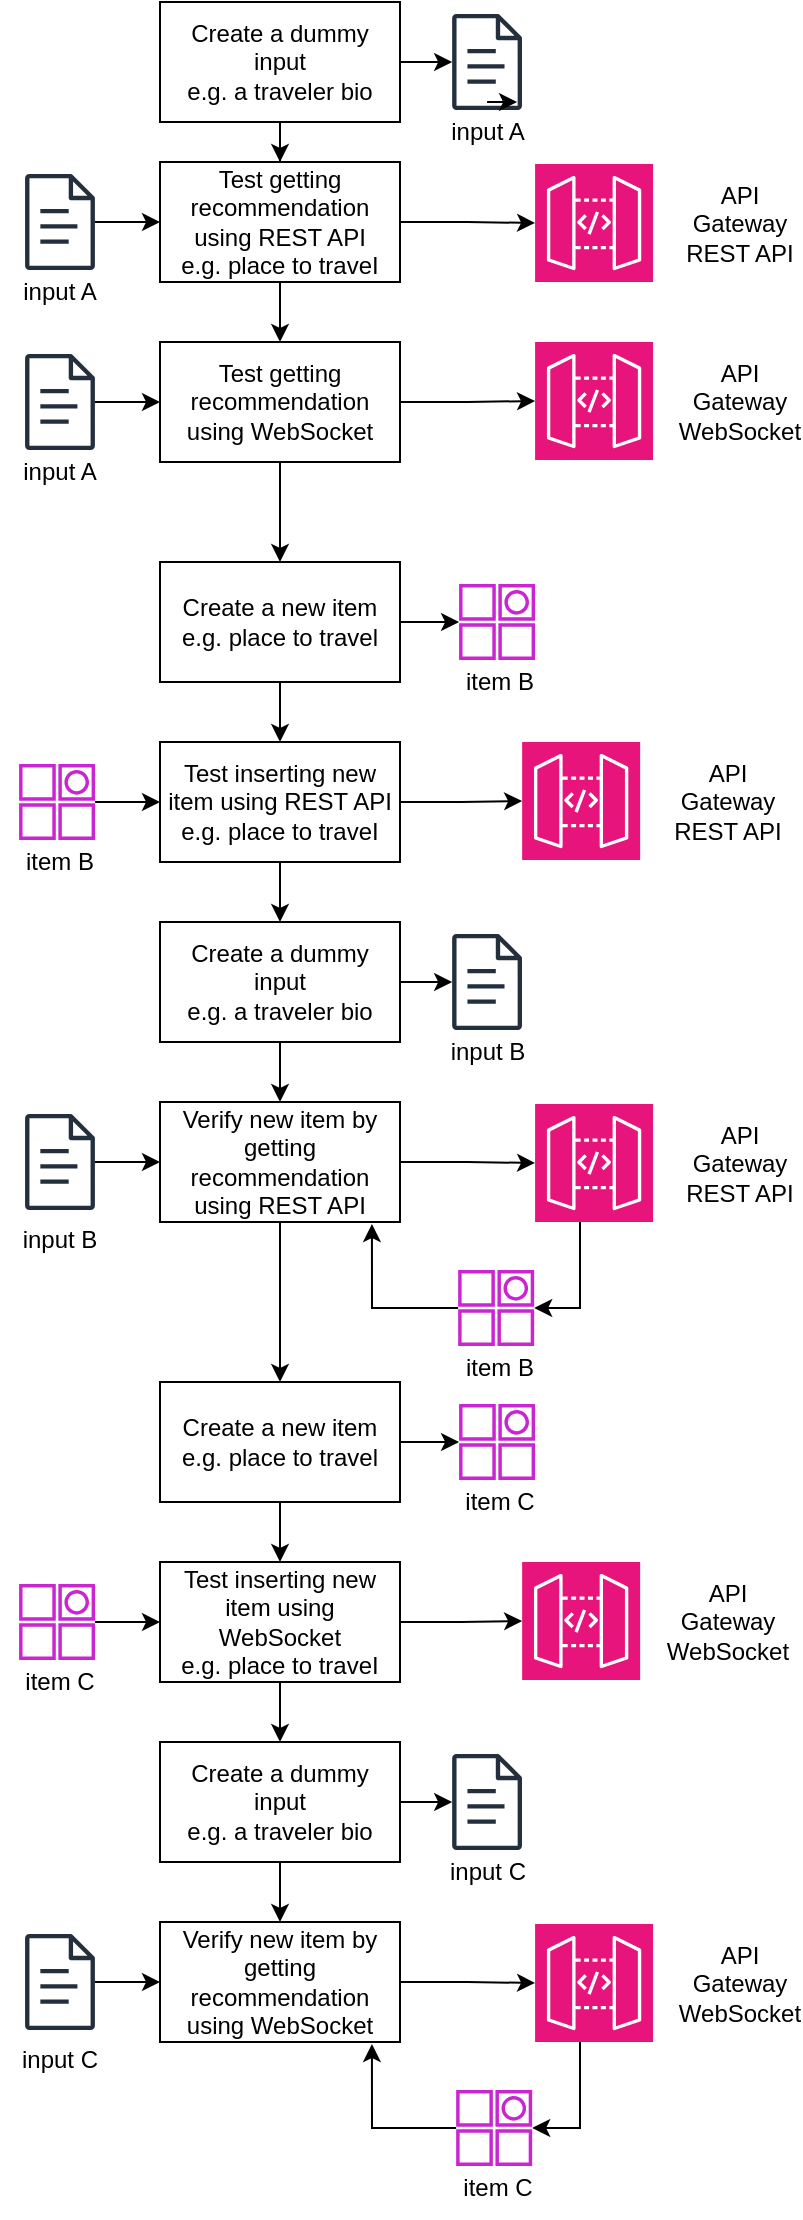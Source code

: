 <mxfile version="21.7.4" type="device">
  <diagram name="Page-1" id="6uxpqX7-4fDLyP2xB7EM">
    <mxGraphModel dx="1354" dy="563" grid="1" gridSize="10" guides="1" tooltips="1" connect="1" arrows="1" fold="1" page="1" pageScale="1" pageWidth="850" pageHeight="1100" math="0" shadow="0">
      <root>
        <mxCell id="0" />
        <mxCell id="1" parent="0" />
        <mxCell id="k-zcl6GTQCLgms_aFeC7-4" style="edgeStyle=orthogonalEdgeStyle;rounded=0;orthogonalLoop=1;jettySize=auto;html=1;entryX=0;entryY=0.5;entryDx=0;entryDy=0;entryPerimeter=0;" edge="1" parent="1" source="k-zcl6GTQCLgms_aFeC7-1" target="k-zcl6GTQCLgms_aFeC7-3">
          <mxGeometry relative="1" as="geometry" />
        </mxCell>
        <mxCell id="k-zcl6GTQCLgms_aFeC7-10" style="edgeStyle=orthogonalEdgeStyle;rounded=0;orthogonalLoop=1;jettySize=auto;html=1;entryX=0.5;entryY=0;entryDx=0;entryDy=0;" edge="1" parent="1" source="k-zcl6GTQCLgms_aFeC7-1" target="k-zcl6GTQCLgms_aFeC7-8">
          <mxGeometry relative="1" as="geometry" />
        </mxCell>
        <mxCell id="k-zcl6GTQCLgms_aFeC7-1" value="&lt;div&gt;Test getting recommendation using REST API&lt;/div&gt;&lt;div&gt;e.g. place to traveI&lt;/div&gt;" style="rounded=0;whiteSpace=wrap;html=1;" vertex="1" parent="1">
          <mxGeometry x="160" y="100" width="120" height="60" as="geometry" />
        </mxCell>
        <mxCell id="k-zcl6GTQCLgms_aFeC7-3" value="" style="sketch=0;points=[[0,0,0],[0.25,0,0],[0.5,0,0],[0.75,0,0],[1,0,0],[0,1,0],[0.25,1,0],[0.5,1,0],[0.75,1,0],[1,1,0],[0,0.25,0],[0,0.5,0],[0,0.75,0],[1,0.25,0],[1,0.5,0],[1,0.75,0]];outlineConnect=0;fontColor=#232F3E;fillColor=#E7157B;strokeColor=#ffffff;dashed=0;verticalLabelPosition=bottom;verticalAlign=top;align=center;html=1;fontSize=12;fontStyle=0;aspect=fixed;shape=mxgraph.aws4.resourceIcon;resIcon=mxgraph.aws4.api_gateway;" vertex="1" parent="1">
          <mxGeometry x="347.54" y="101" width="59" height="59" as="geometry" />
        </mxCell>
        <mxCell id="k-zcl6GTQCLgms_aFeC7-7" style="edgeStyle=orthogonalEdgeStyle;rounded=0;orthogonalLoop=1;jettySize=auto;html=1;" edge="1" parent="1" source="k-zcl6GTQCLgms_aFeC7-5" target="k-zcl6GTQCLgms_aFeC7-1">
          <mxGeometry relative="1" as="geometry" />
        </mxCell>
        <mxCell id="k-zcl6GTQCLgms_aFeC7-15" style="edgeStyle=orthogonalEdgeStyle;rounded=0;orthogonalLoop=1;jettySize=auto;html=1;" edge="1" parent="1" source="k-zcl6GTQCLgms_aFeC7-5" target="k-zcl6GTQCLgms_aFeC7-14">
          <mxGeometry relative="1" as="geometry" />
        </mxCell>
        <mxCell id="k-zcl6GTQCLgms_aFeC7-5" value="&lt;div&gt;Create a dummy input&lt;/div&gt;&lt;div&gt;e.g. a traveler bio&lt;br&gt;&lt;/div&gt;" style="rounded=0;whiteSpace=wrap;html=1;" vertex="1" parent="1">
          <mxGeometry x="160" y="20" width="120" height="60" as="geometry" />
        </mxCell>
        <mxCell id="k-zcl6GTQCLgms_aFeC7-6" value="API Gateway REST API" style="text;html=1;strokeColor=none;fillColor=none;align=center;verticalAlign=middle;whiteSpace=wrap;rounded=0;" vertex="1" parent="1">
          <mxGeometry x="420" y="115.5" width="60" height="30" as="geometry" />
        </mxCell>
        <mxCell id="k-zcl6GTQCLgms_aFeC7-25" style="edgeStyle=orthogonalEdgeStyle;rounded=0;orthogonalLoop=1;jettySize=auto;html=1;" edge="1" parent="1" source="k-zcl6GTQCLgms_aFeC7-8" target="k-zcl6GTQCLgms_aFeC7-37">
          <mxGeometry relative="1" as="geometry">
            <mxPoint x="348.54" y="221" as="targetPoint" />
          </mxGeometry>
        </mxCell>
        <mxCell id="k-zcl6GTQCLgms_aFeC7-28" style="edgeStyle=orthogonalEdgeStyle;rounded=0;orthogonalLoop=1;jettySize=auto;html=1;" edge="1" parent="1" source="k-zcl6GTQCLgms_aFeC7-8" target="k-zcl6GTQCLgms_aFeC7-27">
          <mxGeometry relative="1" as="geometry" />
        </mxCell>
        <mxCell id="k-zcl6GTQCLgms_aFeC7-8" value="&lt;div&gt;Test getting recommendation using WebSocket&lt;br&gt;&lt;/div&gt;" style="rounded=0;whiteSpace=wrap;html=1;" vertex="1" parent="1">
          <mxGeometry x="160" y="190" width="120" height="60" as="geometry" />
        </mxCell>
        <mxCell id="k-zcl6GTQCLgms_aFeC7-14" value="" style="sketch=0;outlineConnect=0;fontColor=#232F3E;gradientColor=none;fillColor=#232F3D;strokeColor=none;dashed=0;verticalLabelPosition=bottom;verticalAlign=top;align=center;html=1;fontSize=12;fontStyle=0;aspect=fixed;pointerEvents=1;shape=mxgraph.aws4.document;" vertex="1" parent="1">
          <mxGeometry x="306" y="26" width="35.07" height="48" as="geometry" />
        </mxCell>
        <mxCell id="k-zcl6GTQCLgms_aFeC7-17" value="input A" style="text;html=1;strokeColor=none;fillColor=none;align=center;verticalAlign=middle;whiteSpace=wrap;rounded=0;" vertex="1" parent="1">
          <mxGeometry x="293.54" y="70" width="60" height="30" as="geometry" />
        </mxCell>
        <mxCell id="k-zcl6GTQCLgms_aFeC7-18" style="edgeStyle=orthogonalEdgeStyle;rounded=0;orthogonalLoop=1;jettySize=auto;html=1;exitX=0.5;exitY=0;exitDx=0;exitDy=0;entryX=0.75;entryY=0;entryDx=0;entryDy=0;" edge="1" parent="1" source="k-zcl6GTQCLgms_aFeC7-17" target="k-zcl6GTQCLgms_aFeC7-17">
          <mxGeometry relative="1" as="geometry" />
        </mxCell>
        <mxCell id="k-zcl6GTQCLgms_aFeC7-23" style="edgeStyle=orthogonalEdgeStyle;rounded=0;orthogonalLoop=1;jettySize=auto;html=1;" edge="1" parent="1" source="k-zcl6GTQCLgms_aFeC7-19" target="k-zcl6GTQCLgms_aFeC7-1">
          <mxGeometry relative="1" as="geometry" />
        </mxCell>
        <mxCell id="k-zcl6GTQCLgms_aFeC7-19" value="" style="sketch=0;outlineConnect=0;fontColor=#232F3E;gradientColor=none;fillColor=#232F3D;strokeColor=none;dashed=0;verticalLabelPosition=bottom;verticalAlign=top;align=center;html=1;fontSize=12;fontStyle=0;aspect=fixed;pointerEvents=1;shape=mxgraph.aws4.document;" vertex="1" parent="1">
          <mxGeometry x="92.46" y="106" width="35.07" height="48" as="geometry" />
        </mxCell>
        <mxCell id="k-zcl6GTQCLgms_aFeC7-20" value="input A" style="text;html=1;strokeColor=none;fillColor=none;align=center;verticalAlign=middle;whiteSpace=wrap;rounded=0;" vertex="1" parent="1">
          <mxGeometry x="80" y="150" width="60" height="30" as="geometry" />
        </mxCell>
        <mxCell id="k-zcl6GTQCLgms_aFeC7-24" value="" style="edgeStyle=orthogonalEdgeStyle;rounded=0;orthogonalLoop=1;jettySize=auto;html=1;" edge="1" parent="1" source="k-zcl6GTQCLgms_aFeC7-21" target="k-zcl6GTQCLgms_aFeC7-8">
          <mxGeometry relative="1" as="geometry" />
        </mxCell>
        <mxCell id="k-zcl6GTQCLgms_aFeC7-21" value="" style="sketch=0;outlineConnect=0;fontColor=#232F3E;gradientColor=none;fillColor=#232F3D;strokeColor=none;dashed=0;verticalLabelPosition=bottom;verticalAlign=top;align=center;html=1;fontSize=12;fontStyle=0;aspect=fixed;pointerEvents=1;shape=mxgraph.aws4.document;" vertex="1" parent="1">
          <mxGeometry x="92.46" y="196" width="35.07" height="48" as="geometry" />
        </mxCell>
        <mxCell id="k-zcl6GTQCLgms_aFeC7-22" value="input A" style="text;html=1;strokeColor=none;fillColor=none;align=center;verticalAlign=middle;whiteSpace=wrap;rounded=0;" vertex="1" parent="1">
          <mxGeometry x="80" y="244" width="60" height="22" as="geometry" />
        </mxCell>
        <mxCell id="k-zcl6GTQCLgms_aFeC7-26" value="&lt;div&gt;API Gateway WebSocket &lt;br&gt;&lt;/div&gt;" style="text;html=1;strokeColor=none;fillColor=none;align=center;verticalAlign=middle;whiteSpace=wrap;rounded=0;" vertex="1" parent="1">
          <mxGeometry x="420" y="204.5" width="60" height="30" as="geometry" />
        </mxCell>
        <mxCell id="k-zcl6GTQCLgms_aFeC7-30" style="edgeStyle=orthogonalEdgeStyle;rounded=0;orthogonalLoop=1;jettySize=auto;html=1;" edge="1" parent="1" source="k-zcl6GTQCLgms_aFeC7-27" target="k-zcl6GTQCLgms_aFeC7-29">
          <mxGeometry relative="1" as="geometry" />
        </mxCell>
        <mxCell id="k-zcl6GTQCLgms_aFeC7-33" style="edgeStyle=orthogonalEdgeStyle;rounded=0;orthogonalLoop=1;jettySize=auto;html=1;entryX=0.5;entryY=0;entryDx=0;entryDy=0;" edge="1" parent="1" source="k-zcl6GTQCLgms_aFeC7-27" target="k-zcl6GTQCLgms_aFeC7-32">
          <mxGeometry relative="1" as="geometry" />
        </mxCell>
        <mxCell id="k-zcl6GTQCLgms_aFeC7-27" value="&lt;div&gt;Create a new item&lt;br&gt;&lt;/div&gt;&lt;div&gt;e.g. place to travel&lt;br&gt;&lt;/div&gt;" style="rounded=0;whiteSpace=wrap;html=1;" vertex="1" parent="1">
          <mxGeometry x="160" y="300" width="120" height="60" as="geometry" />
        </mxCell>
        <mxCell id="k-zcl6GTQCLgms_aFeC7-29" value="" style="sketch=0;outlineConnect=0;fontColor=#232F3E;gradientColor=none;fillColor=#C925D1;strokeColor=none;dashed=0;verticalLabelPosition=bottom;verticalAlign=top;align=center;html=1;fontSize=12;fontStyle=0;aspect=fixed;pointerEvents=1;shape=mxgraph.aws4.item;" vertex="1" parent="1">
          <mxGeometry x="309.54" y="311" width="38" height="38" as="geometry" />
        </mxCell>
        <mxCell id="k-zcl6GTQCLgms_aFeC7-31" value="item B" style="text;html=1;strokeColor=none;fillColor=none;align=center;verticalAlign=middle;whiteSpace=wrap;rounded=0;" vertex="1" parent="1">
          <mxGeometry x="300" y="345" width="60" height="30" as="geometry" />
        </mxCell>
        <mxCell id="k-zcl6GTQCLgms_aFeC7-40" style="edgeStyle=orthogonalEdgeStyle;rounded=0;orthogonalLoop=1;jettySize=auto;html=1;entryX=0;entryY=0.5;entryDx=0;entryDy=0;entryPerimeter=0;" edge="1" parent="1" source="k-zcl6GTQCLgms_aFeC7-32" target="k-zcl6GTQCLgms_aFeC7-38">
          <mxGeometry relative="1" as="geometry" />
        </mxCell>
        <mxCell id="k-zcl6GTQCLgms_aFeC7-43" style="edgeStyle=orthogonalEdgeStyle;rounded=0;orthogonalLoop=1;jettySize=auto;html=1;entryX=0.5;entryY=0;entryDx=0;entryDy=0;" edge="1" parent="1" source="k-zcl6GTQCLgms_aFeC7-32" target="k-zcl6GTQCLgms_aFeC7-41">
          <mxGeometry relative="1" as="geometry" />
        </mxCell>
        <mxCell id="k-zcl6GTQCLgms_aFeC7-32" value="&lt;div&gt;Test inserting new item using REST API&lt;/div&gt;&lt;div&gt;e.g. place to traveI&lt;/div&gt;" style="rounded=0;whiteSpace=wrap;html=1;" vertex="1" parent="1">
          <mxGeometry x="160" y="390" width="120" height="60" as="geometry" />
        </mxCell>
        <mxCell id="k-zcl6GTQCLgms_aFeC7-36" style="edgeStyle=orthogonalEdgeStyle;rounded=0;orthogonalLoop=1;jettySize=auto;html=1;" edge="1" parent="1" source="k-zcl6GTQCLgms_aFeC7-34" target="k-zcl6GTQCLgms_aFeC7-32">
          <mxGeometry relative="1" as="geometry" />
        </mxCell>
        <mxCell id="k-zcl6GTQCLgms_aFeC7-34" value="" style="sketch=0;outlineConnect=0;fontColor=#232F3E;gradientColor=none;fillColor=#C925D1;strokeColor=none;dashed=0;verticalLabelPosition=bottom;verticalAlign=top;align=center;html=1;fontSize=12;fontStyle=0;aspect=fixed;pointerEvents=1;shape=mxgraph.aws4.item;" vertex="1" parent="1">
          <mxGeometry x="89.54" y="401" width="38" height="38" as="geometry" />
        </mxCell>
        <mxCell id="k-zcl6GTQCLgms_aFeC7-35" value="item B" style="text;html=1;strokeColor=none;fillColor=none;align=center;verticalAlign=middle;whiteSpace=wrap;rounded=0;" vertex="1" parent="1">
          <mxGeometry x="80" y="435" width="60" height="30" as="geometry" />
        </mxCell>
        <mxCell id="k-zcl6GTQCLgms_aFeC7-37" value="" style="sketch=0;points=[[0,0,0],[0.25,0,0],[0.5,0,0],[0.75,0,0],[1,0,0],[0,1,0],[0.25,1,0],[0.5,1,0],[0.75,1,0],[1,1,0],[0,0.25,0],[0,0.5,0],[0,0.75,0],[1,0.25,0],[1,0.5,0],[1,0.75,0]];outlineConnect=0;fontColor=#232F3E;fillColor=#E7157B;strokeColor=#ffffff;dashed=0;verticalLabelPosition=bottom;verticalAlign=top;align=center;html=1;fontSize=12;fontStyle=0;aspect=fixed;shape=mxgraph.aws4.resourceIcon;resIcon=mxgraph.aws4.api_gateway;" vertex="1" parent="1">
          <mxGeometry x="347.54" y="190" width="59" height="59" as="geometry" />
        </mxCell>
        <mxCell id="k-zcl6GTQCLgms_aFeC7-38" value="" style="sketch=0;points=[[0,0,0],[0.25,0,0],[0.5,0,0],[0.75,0,0],[1,0,0],[0,1,0],[0.25,1,0],[0.5,1,0],[0.75,1,0],[1,1,0],[0,0.25,0],[0,0.5,0],[0,0.75,0],[1,0.25,0],[1,0.5,0],[1,0.75,0]];outlineConnect=0;fontColor=#232F3E;fillColor=#E7157B;strokeColor=#ffffff;dashed=0;verticalLabelPosition=bottom;verticalAlign=top;align=center;html=1;fontSize=12;fontStyle=0;aspect=fixed;shape=mxgraph.aws4.resourceIcon;resIcon=mxgraph.aws4.api_gateway;" vertex="1" parent="1">
          <mxGeometry x="341.07" y="390" width="59" height="59" as="geometry" />
        </mxCell>
        <mxCell id="k-zcl6GTQCLgms_aFeC7-39" value="API Gateway REST API" style="text;html=1;strokeColor=none;fillColor=none;align=center;verticalAlign=middle;whiteSpace=wrap;rounded=0;" vertex="1" parent="1">
          <mxGeometry x="413.53" y="404.5" width="60" height="30" as="geometry" />
        </mxCell>
        <mxCell id="k-zcl6GTQCLgms_aFeC7-45" style="edgeStyle=orthogonalEdgeStyle;rounded=0;orthogonalLoop=1;jettySize=auto;html=1;" edge="1" parent="1" source="k-zcl6GTQCLgms_aFeC7-41" target="k-zcl6GTQCLgms_aFeC7-42">
          <mxGeometry relative="1" as="geometry" />
        </mxCell>
        <mxCell id="k-zcl6GTQCLgms_aFeC7-52" style="edgeStyle=orthogonalEdgeStyle;rounded=0;orthogonalLoop=1;jettySize=auto;html=1;" edge="1" parent="1" source="k-zcl6GTQCLgms_aFeC7-41" target="k-zcl6GTQCLgms_aFeC7-47">
          <mxGeometry relative="1" as="geometry" />
        </mxCell>
        <mxCell id="k-zcl6GTQCLgms_aFeC7-41" value="&lt;div&gt;Create a dummy input&lt;/div&gt;&lt;div&gt;e.g. a traveler bio&lt;br&gt;&lt;/div&gt;" style="rounded=0;whiteSpace=wrap;html=1;" vertex="1" parent="1">
          <mxGeometry x="160" y="480" width="120" height="60" as="geometry" />
        </mxCell>
        <mxCell id="k-zcl6GTQCLgms_aFeC7-42" value="" style="sketch=0;outlineConnect=0;fontColor=#232F3E;gradientColor=none;fillColor=#232F3D;strokeColor=none;dashed=0;verticalLabelPosition=bottom;verticalAlign=top;align=center;html=1;fontSize=12;fontStyle=0;aspect=fixed;pointerEvents=1;shape=mxgraph.aws4.document;" vertex="1" parent="1">
          <mxGeometry x="306" y="486" width="35.07" height="48" as="geometry" />
        </mxCell>
        <mxCell id="k-zcl6GTQCLgms_aFeC7-44" value="input B" style="text;html=1;strokeColor=none;fillColor=none;align=center;verticalAlign=middle;whiteSpace=wrap;rounded=0;" vertex="1" parent="1">
          <mxGeometry x="293.54" y="530" width="60" height="30" as="geometry" />
        </mxCell>
        <mxCell id="k-zcl6GTQCLgms_aFeC7-46" style="edgeStyle=orthogonalEdgeStyle;rounded=0;orthogonalLoop=1;jettySize=auto;html=1;entryX=0;entryY=0.5;entryDx=0;entryDy=0;entryPerimeter=0;" edge="1" parent="1" source="k-zcl6GTQCLgms_aFeC7-47" target="k-zcl6GTQCLgms_aFeC7-48">
          <mxGeometry relative="1" as="geometry" />
        </mxCell>
        <mxCell id="k-zcl6GTQCLgms_aFeC7-89" style="edgeStyle=orthogonalEdgeStyle;rounded=0;orthogonalLoop=1;jettySize=auto;html=1;" edge="1" parent="1" source="k-zcl6GTQCLgms_aFeC7-47" target="k-zcl6GTQCLgms_aFeC7-62">
          <mxGeometry relative="1" as="geometry" />
        </mxCell>
        <mxCell id="k-zcl6GTQCLgms_aFeC7-47" value="&lt;div&gt;Verify new item by getting recommendation using REST API&lt;/div&gt;" style="rounded=0;whiteSpace=wrap;html=1;" vertex="1" parent="1">
          <mxGeometry x="160" y="570" width="120" height="60" as="geometry" />
        </mxCell>
        <mxCell id="k-zcl6GTQCLgms_aFeC7-56" style="edgeStyle=orthogonalEdgeStyle;rounded=0;orthogonalLoop=1;jettySize=auto;html=1;" edge="1" parent="1" source="k-zcl6GTQCLgms_aFeC7-48" target="k-zcl6GTQCLgms_aFeC7-54">
          <mxGeometry relative="1" as="geometry">
            <Array as="points">
              <mxPoint x="370" y="673" />
            </Array>
          </mxGeometry>
        </mxCell>
        <mxCell id="k-zcl6GTQCLgms_aFeC7-48" value="" style="sketch=0;points=[[0,0,0],[0.25,0,0],[0.5,0,0],[0.75,0,0],[1,0,0],[0,1,0],[0.25,1,0],[0.5,1,0],[0.75,1,0],[1,1,0],[0,0.25,0],[0,0.5,0],[0,0.75,0],[1,0.25,0],[1,0.5,0],[1,0.75,0]];outlineConnect=0;fontColor=#232F3E;fillColor=#E7157B;strokeColor=#ffffff;dashed=0;verticalLabelPosition=bottom;verticalAlign=top;align=center;html=1;fontSize=12;fontStyle=0;aspect=fixed;shape=mxgraph.aws4.resourceIcon;resIcon=mxgraph.aws4.api_gateway;" vertex="1" parent="1">
          <mxGeometry x="347.54" y="571" width="59" height="59" as="geometry" />
        </mxCell>
        <mxCell id="k-zcl6GTQCLgms_aFeC7-49" value="API Gateway REST API" style="text;html=1;strokeColor=none;fillColor=none;align=center;verticalAlign=middle;whiteSpace=wrap;rounded=0;" vertex="1" parent="1">
          <mxGeometry x="420" y="585.5" width="60" height="30" as="geometry" />
        </mxCell>
        <mxCell id="k-zcl6GTQCLgms_aFeC7-50" style="edgeStyle=orthogonalEdgeStyle;rounded=0;orthogonalLoop=1;jettySize=auto;html=1;" edge="1" parent="1" source="k-zcl6GTQCLgms_aFeC7-51" target="k-zcl6GTQCLgms_aFeC7-47">
          <mxGeometry relative="1" as="geometry" />
        </mxCell>
        <mxCell id="k-zcl6GTQCLgms_aFeC7-51" value="" style="sketch=0;outlineConnect=0;fontColor=#232F3E;gradientColor=none;fillColor=#232F3D;strokeColor=none;dashed=0;verticalLabelPosition=bottom;verticalAlign=top;align=center;html=1;fontSize=12;fontStyle=0;aspect=fixed;pointerEvents=1;shape=mxgraph.aws4.document;" vertex="1" parent="1">
          <mxGeometry x="92.46" y="576" width="35.07" height="48" as="geometry" />
        </mxCell>
        <mxCell id="k-zcl6GTQCLgms_aFeC7-53" value="input B" style="text;html=1;strokeColor=none;fillColor=none;align=center;verticalAlign=middle;whiteSpace=wrap;rounded=0;" vertex="1" parent="1">
          <mxGeometry x="80.0" y="624" width="60" height="30" as="geometry" />
        </mxCell>
        <mxCell id="k-zcl6GTQCLgms_aFeC7-57" style="edgeStyle=orthogonalEdgeStyle;rounded=0;orthogonalLoop=1;jettySize=auto;html=1;entryX=0.883;entryY=1.017;entryDx=0;entryDy=0;entryPerimeter=0;" edge="1" parent="1" source="k-zcl6GTQCLgms_aFeC7-54" target="k-zcl6GTQCLgms_aFeC7-47">
          <mxGeometry relative="1" as="geometry" />
        </mxCell>
        <mxCell id="k-zcl6GTQCLgms_aFeC7-54" value="" style="sketch=0;outlineConnect=0;fontColor=#232F3E;gradientColor=none;fillColor=#C925D1;strokeColor=none;dashed=0;verticalLabelPosition=bottom;verticalAlign=top;align=center;html=1;fontSize=12;fontStyle=0;aspect=fixed;pointerEvents=1;shape=mxgraph.aws4.item;" vertex="1" parent="1">
          <mxGeometry x="309.08" y="654" width="38" height="38" as="geometry" />
        </mxCell>
        <mxCell id="k-zcl6GTQCLgms_aFeC7-55" value="item B" style="text;html=1;strokeColor=none;fillColor=none;align=center;verticalAlign=middle;whiteSpace=wrap;rounded=0;" vertex="1" parent="1">
          <mxGeometry x="299.54" y="688" width="60" height="30" as="geometry" />
        </mxCell>
        <mxCell id="k-zcl6GTQCLgms_aFeC7-60" style="edgeStyle=orthogonalEdgeStyle;rounded=0;orthogonalLoop=1;jettySize=auto;html=1;" edge="1" source="k-zcl6GTQCLgms_aFeC7-62" target="k-zcl6GTQCLgms_aFeC7-63" parent="1">
          <mxGeometry relative="1" as="geometry" />
        </mxCell>
        <mxCell id="k-zcl6GTQCLgms_aFeC7-61" style="edgeStyle=orthogonalEdgeStyle;rounded=0;orthogonalLoop=1;jettySize=auto;html=1;entryX=0.5;entryY=0;entryDx=0;entryDy=0;" edge="1" source="k-zcl6GTQCLgms_aFeC7-62" target="k-zcl6GTQCLgms_aFeC7-67" parent="1">
          <mxGeometry relative="1" as="geometry" />
        </mxCell>
        <mxCell id="k-zcl6GTQCLgms_aFeC7-62" value="&lt;div&gt;Create a new item&lt;br&gt;&lt;/div&gt;&lt;div&gt;e.g. place to travel&lt;br&gt;&lt;/div&gt;" style="rounded=0;whiteSpace=wrap;html=1;" vertex="1" parent="1">
          <mxGeometry x="160" y="710" width="120" height="60" as="geometry" />
        </mxCell>
        <mxCell id="k-zcl6GTQCLgms_aFeC7-63" value="" style="sketch=0;outlineConnect=0;fontColor=#232F3E;gradientColor=none;fillColor=#C925D1;strokeColor=none;dashed=0;verticalLabelPosition=bottom;verticalAlign=top;align=center;html=1;fontSize=12;fontStyle=0;aspect=fixed;pointerEvents=1;shape=mxgraph.aws4.item;" vertex="1" parent="1">
          <mxGeometry x="309.54" y="721" width="38" height="38" as="geometry" />
        </mxCell>
        <mxCell id="k-zcl6GTQCLgms_aFeC7-64" value="item C" style="text;html=1;strokeColor=none;fillColor=none;align=center;verticalAlign=middle;whiteSpace=wrap;rounded=0;" vertex="1" parent="1">
          <mxGeometry x="300" y="755" width="60" height="30" as="geometry" />
        </mxCell>
        <mxCell id="k-zcl6GTQCLgms_aFeC7-65" style="edgeStyle=orthogonalEdgeStyle;rounded=0;orthogonalLoop=1;jettySize=auto;html=1;entryX=0;entryY=0.5;entryDx=0;entryDy=0;entryPerimeter=0;" edge="1" source="k-zcl6GTQCLgms_aFeC7-67" target="k-zcl6GTQCLgms_aFeC7-71" parent="1">
          <mxGeometry relative="1" as="geometry" />
        </mxCell>
        <mxCell id="k-zcl6GTQCLgms_aFeC7-66" style="edgeStyle=orthogonalEdgeStyle;rounded=0;orthogonalLoop=1;jettySize=auto;html=1;entryX=0.5;entryY=0;entryDx=0;entryDy=0;" edge="1" source="k-zcl6GTQCLgms_aFeC7-67" target="k-zcl6GTQCLgms_aFeC7-75" parent="1">
          <mxGeometry relative="1" as="geometry" />
        </mxCell>
        <mxCell id="k-zcl6GTQCLgms_aFeC7-67" value="&lt;div&gt;Test inserting new item using WebSocket&lt;/div&gt;&lt;div&gt;e.g. place to traveI&lt;/div&gt;" style="rounded=0;whiteSpace=wrap;html=1;" vertex="1" parent="1">
          <mxGeometry x="160" y="800" width="120" height="60" as="geometry" />
        </mxCell>
        <mxCell id="k-zcl6GTQCLgms_aFeC7-68" style="edgeStyle=orthogonalEdgeStyle;rounded=0;orthogonalLoop=1;jettySize=auto;html=1;" edge="1" source="k-zcl6GTQCLgms_aFeC7-69" target="k-zcl6GTQCLgms_aFeC7-67" parent="1">
          <mxGeometry relative="1" as="geometry" />
        </mxCell>
        <mxCell id="k-zcl6GTQCLgms_aFeC7-69" value="" style="sketch=0;outlineConnect=0;fontColor=#232F3E;gradientColor=none;fillColor=#C925D1;strokeColor=none;dashed=0;verticalLabelPosition=bottom;verticalAlign=top;align=center;html=1;fontSize=12;fontStyle=0;aspect=fixed;pointerEvents=1;shape=mxgraph.aws4.item;" vertex="1" parent="1">
          <mxGeometry x="89.54" y="811" width="38" height="38" as="geometry" />
        </mxCell>
        <mxCell id="k-zcl6GTQCLgms_aFeC7-70" value="item C" style="text;html=1;strokeColor=none;fillColor=none;align=center;verticalAlign=middle;whiteSpace=wrap;rounded=0;" vertex="1" parent="1">
          <mxGeometry x="80" y="845" width="60" height="30" as="geometry" />
        </mxCell>
        <mxCell id="k-zcl6GTQCLgms_aFeC7-71" value="" style="sketch=0;points=[[0,0,0],[0.25,0,0],[0.5,0,0],[0.75,0,0],[1,0,0],[0,1,0],[0.25,1,0],[0.5,1,0],[0.75,1,0],[1,1,0],[0,0.25,0],[0,0.5,0],[0,0.75,0],[1,0.25,0],[1,0.5,0],[1,0.75,0]];outlineConnect=0;fontColor=#232F3E;fillColor=#E7157B;strokeColor=#ffffff;dashed=0;verticalLabelPosition=bottom;verticalAlign=top;align=center;html=1;fontSize=12;fontStyle=0;aspect=fixed;shape=mxgraph.aws4.resourceIcon;resIcon=mxgraph.aws4.api_gateway;" vertex="1" parent="1">
          <mxGeometry x="341.07" y="800" width="59" height="59" as="geometry" />
        </mxCell>
        <mxCell id="k-zcl6GTQCLgms_aFeC7-72" value="API Gateway WebSocket" style="text;html=1;strokeColor=none;fillColor=none;align=center;verticalAlign=middle;whiteSpace=wrap;rounded=0;" vertex="1" parent="1">
          <mxGeometry x="413.53" y="814.5" width="60" height="30" as="geometry" />
        </mxCell>
        <mxCell id="k-zcl6GTQCLgms_aFeC7-73" style="edgeStyle=orthogonalEdgeStyle;rounded=0;orthogonalLoop=1;jettySize=auto;html=1;" edge="1" source="k-zcl6GTQCLgms_aFeC7-75" target="k-zcl6GTQCLgms_aFeC7-76" parent="1">
          <mxGeometry relative="1" as="geometry" />
        </mxCell>
        <mxCell id="k-zcl6GTQCLgms_aFeC7-74" style="edgeStyle=orthogonalEdgeStyle;rounded=0;orthogonalLoop=1;jettySize=auto;html=1;" edge="1" source="k-zcl6GTQCLgms_aFeC7-75" target="k-zcl6GTQCLgms_aFeC7-79" parent="1">
          <mxGeometry relative="1" as="geometry" />
        </mxCell>
        <mxCell id="k-zcl6GTQCLgms_aFeC7-75" value="&lt;div&gt;Create a dummy input&lt;/div&gt;&lt;div&gt;e.g. a traveler bio&lt;br&gt;&lt;/div&gt;" style="rounded=0;whiteSpace=wrap;html=1;" vertex="1" parent="1">
          <mxGeometry x="160" y="890" width="120" height="60" as="geometry" />
        </mxCell>
        <mxCell id="k-zcl6GTQCLgms_aFeC7-76" value="" style="sketch=0;outlineConnect=0;fontColor=#232F3E;gradientColor=none;fillColor=#232F3D;strokeColor=none;dashed=0;verticalLabelPosition=bottom;verticalAlign=top;align=center;html=1;fontSize=12;fontStyle=0;aspect=fixed;pointerEvents=1;shape=mxgraph.aws4.document;" vertex="1" parent="1">
          <mxGeometry x="306" y="896" width="35.07" height="48" as="geometry" />
        </mxCell>
        <mxCell id="k-zcl6GTQCLgms_aFeC7-77" value="input C" style="text;html=1;strokeColor=none;fillColor=none;align=center;verticalAlign=middle;whiteSpace=wrap;rounded=0;" vertex="1" parent="1">
          <mxGeometry x="293.54" y="940" width="60" height="30" as="geometry" />
        </mxCell>
        <mxCell id="k-zcl6GTQCLgms_aFeC7-78" style="edgeStyle=orthogonalEdgeStyle;rounded=0;orthogonalLoop=1;jettySize=auto;html=1;entryX=0;entryY=0.5;entryDx=0;entryDy=0;entryPerimeter=0;" edge="1" source="k-zcl6GTQCLgms_aFeC7-79" target="k-zcl6GTQCLgms_aFeC7-81" parent="1">
          <mxGeometry relative="1" as="geometry" />
        </mxCell>
        <mxCell id="k-zcl6GTQCLgms_aFeC7-79" value="&lt;div&gt;Verify new item by getting recommendation using WebSocket&lt;/div&gt;" style="rounded=0;whiteSpace=wrap;html=1;" vertex="1" parent="1">
          <mxGeometry x="160" y="980" width="120" height="60" as="geometry" />
        </mxCell>
        <mxCell id="k-zcl6GTQCLgms_aFeC7-80" style="edgeStyle=orthogonalEdgeStyle;rounded=0;orthogonalLoop=1;jettySize=auto;html=1;" edge="1" source="k-zcl6GTQCLgms_aFeC7-81" target="k-zcl6GTQCLgms_aFeC7-87" parent="1">
          <mxGeometry relative="1" as="geometry">
            <Array as="points">
              <mxPoint x="370" y="1083" />
            </Array>
          </mxGeometry>
        </mxCell>
        <mxCell id="k-zcl6GTQCLgms_aFeC7-81" value="" style="sketch=0;points=[[0,0,0],[0.25,0,0],[0.5,0,0],[0.75,0,0],[1,0,0],[0,1,0],[0.25,1,0],[0.5,1,0],[0.75,1,0],[1,1,0],[0,0.25,0],[0,0.5,0],[0,0.75,0],[1,0.25,0],[1,0.5,0],[1,0.75,0]];outlineConnect=0;fontColor=#232F3E;fillColor=#E7157B;strokeColor=#ffffff;dashed=0;verticalLabelPosition=bottom;verticalAlign=top;align=center;html=1;fontSize=12;fontStyle=0;aspect=fixed;shape=mxgraph.aws4.resourceIcon;resIcon=mxgraph.aws4.api_gateway;" vertex="1" parent="1">
          <mxGeometry x="347.54" y="981" width="59" height="59" as="geometry" />
        </mxCell>
        <mxCell id="k-zcl6GTQCLgms_aFeC7-82" value="API Gateway WebSocket" style="text;html=1;strokeColor=none;fillColor=none;align=center;verticalAlign=middle;whiteSpace=wrap;rounded=0;" vertex="1" parent="1">
          <mxGeometry x="420" y="995.5" width="60" height="30" as="geometry" />
        </mxCell>
        <mxCell id="k-zcl6GTQCLgms_aFeC7-83" style="edgeStyle=orthogonalEdgeStyle;rounded=0;orthogonalLoop=1;jettySize=auto;html=1;" edge="1" source="k-zcl6GTQCLgms_aFeC7-84" target="k-zcl6GTQCLgms_aFeC7-79" parent="1">
          <mxGeometry relative="1" as="geometry" />
        </mxCell>
        <mxCell id="k-zcl6GTQCLgms_aFeC7-84" value="" style="sketch=0;outlineConnect=0;fontColor=#232F3E;gradientColor=none;fillColor=#232F3D;strokeColor=none;dashed=0;verticalLabelPosition=bottom;verticalAlign=top;align=center;html=1;fontSize=12;fontStyle=0;aspect=fixed;pointerEvents=1;shape=mxgraph.aws4.document;" vertex="1" parent="1">
          <mxGeometry x="92.46" y="986" width="35.07" height="48" as="geometry" />
        </mxCell>
        <mxCell id="k-zcl6GTQCLgms_aFeC7-85" value="input C" style="text;html=1;strokeColor=none;fillColor=none;align=center;verticalAlign=middle;whiteSpace=wrap;rounded=0;" vertex="1" parent="1">
          <mxGeometry x="80.0" y="1034" width="60" height="30" as="geometry" />
        </mxCell>
        <mxCell id="k-zcl6GTQCLgms_aFeC7-86" style="edgeStyle=orthogonalEdgeStyle;rounded=0;orthogonalLoop=1;jettySize=auto;html=1;entryX=0.883;entryY=1.017;entryDx=0;entryDy=0;entryPerimeter=0;" edge="1" source="k-zcl6GTQCLgms_aFeC7-87" target="k-zcl6GTQCLgms_aFeC7-79" parent="1">
          <mxGeometry relative="1" as="geometry" />
        </mxCell>
        <mxCell id="k-zcl6GTQCLgms_aFeC7-87" value="" style="sketch=0;outlineConnect=0;fontColor=#232F3E;gradientColor=none;fillColor=#C925D1;strokeColor=none;dashed=0;verticalLabelPosition=bottom;verticalAlign=top;align=center;html=1;fontSize=12;fontStyle=0;aspect=fixed;pointerEvents=1;shape=mxgraph.aws4.item;" vertex="1" parent="1">
          <mxGeometry x="308.08" y="1064" width="38" height="38" as="geometry" />
        </mxCell>
        <mxCell id="k-zcl6GTQCLgms_aFeC7-88" value="item C" style="text;html=1;strokeColor=none;fillColor=none;align=center;verticalAlign=middle;whiteSpace=wrap;rounded=0;" vertex="1" parent="1">
          <mxGeometry x="298.54" y="1098" width="60" height="30" as="geometry" />
        </mxCell>
      </root>
    </mxGraphModel>
  </diagram>
</mxfile>
